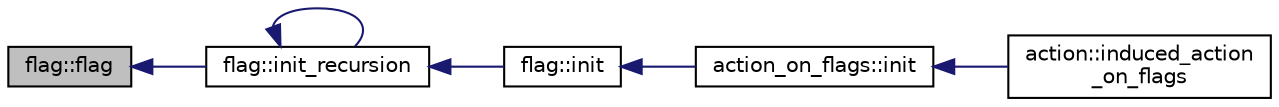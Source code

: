 digraph "flag::flag"
{
  edge [fontname="Helvetica",fontsize="10",labelfontname="Helvetica",labelfontsize="10"];
  node [fontname="Helvetica",fontsize="10",shape=record];
  rankdir="LR";
  Node2 [label="flag::flag",height=0.2,width=0.4,color="black", fillcolor="grey75", style="filled", fontcolor="black"];
  Node2 -> Node3 [dir="back",color="midnightblue",fontsize="10",style="solid",fontname="Helvetica"];
  Node3 [label="flag::init_recursion",height=0.2,width=0.4,color="black", fillcolor="white", style="filled",URL="$d8/d06/classflag.html#a25c6b69bd5cc648bba8bea35a3f88369"];
  Node3 -> Node4 [dir="back",color="midnightblue",fontsize="10",style="solid",fontname="Helvetica"];
  Node4 [label="flag::init",height=0.2,width=0.4,color="black", fillcolor="white", style="filled",URL="$d8/d06/classflag.html#a1a6bdc10c3a544607a7a3a6672e3c773"];
  Node4 -> Node5 [dir="back",color="midnightblue",fontsize="10",style="solid",fontname="Helvetica"];
  Node5 [label="action_on_flags::init",height=0.2,width=0.4,color="black", fillcolor="white", style="filled",URL="$dd/dc4/classaction__on__flags.html#aad56abe238e588bdc368c6396d3813dc"];
  Node5 -> Node6 [dir="back",color="midnightblue",fontsize="10",style="solid",fontname="Helvetica"];
  Node6 [label="action::induced_action\l_on_flags",height=0.2,width=0.4,color="black", fillcolor="white", style="filled",URL="$d2/d86/classaction.html#afb1ac2fda2a79462e38c133330982341"];
  Node3 -> Node3 [dir="back",color="midnightblue",fontsize="10",style="solid",fontname="Helvetica"];
}

